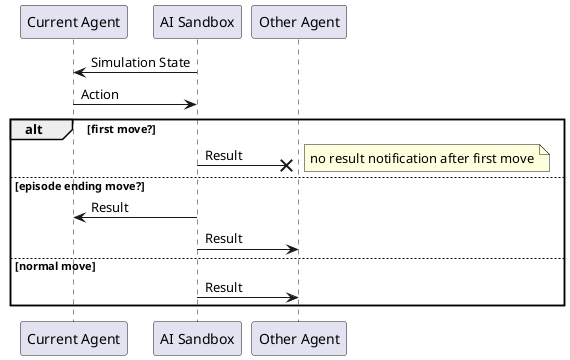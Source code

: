 @startuml
'https://plantuml.com/sequence-diagram

participant "Current Agent" as c1
participant "AI Sandbox" as server
participant "Other Agent" as c2

c1 <- server : Simulation State
c1 -> server : Action

alt first move?
  server ->x c2 : Result
  note right: no result notification after first move
else episode ending move?
    server -> c1 : Result
    server -> c2 : Result
else normal move
    server -> c2 : Result
end





@enduml